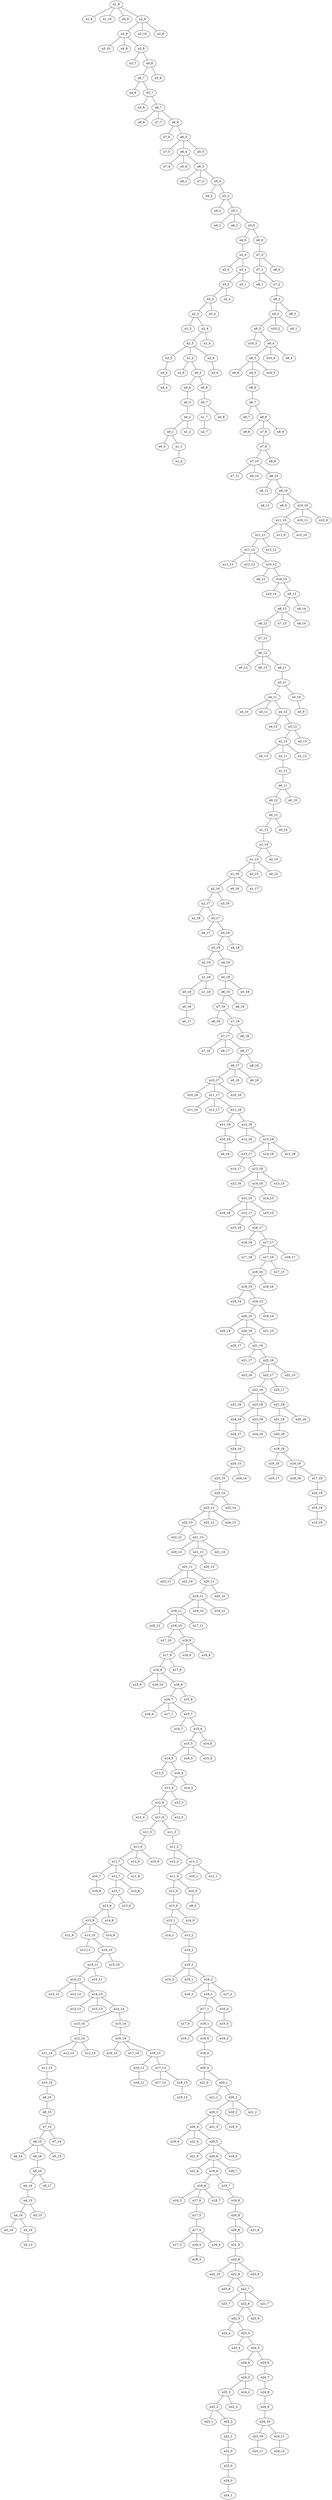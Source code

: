 graph G {
"n12_19";
"n7_16";
"n12_9";
"n10_7";
"n10_16";
"n13_7";
"n0_4";
"n22_4";
"n3_0";
"n21_5";
"n11_16";
"n2_16";
"n3_10";
"n16_3";
"n16_19";
"n13_11";
"n5_16";
"n13_1";
"n14_10";
"n17_3";
"n7_4";
"n1_3";
"n1_13";
"n16_12";
"n7_17";
"n17_12";
"n11_14";
"n11_12";
"n17_18";
"n19_1";
"n21_1";
"n19_4";
"n0_12";
"n7_10";
"n10_17";
"n3_2";
"n15_3";
"n24_17";
"n11_10";
"n16_11";
"n20_2";
"n4_17";
"n4_6";
"n20_6";
"n4_3";
"n10_3";
"n5_11";
"n10_11";
"n11_13";
"n23_16";
"n20_9";
"n2_13";
"n20_15";
"n6_8";
"n17_9";
"n9_12";
"n9_8";
"n2_0";
"n18_11";
"n5_4";
"n0_3";
"n1_16";
"n3_7";
"n20_13";
"n12_3";
"n17_10";
"n19_17";
"n8_18";
"n22_12";
"n16_14";
"n24_0";
"n22_10";
"n11_0";
"n12_17";
"n14_0";
"n21_6";
"n8_6";
"n5_12";
"n23_4";
"n11_18";
"n1_0";
"n23_10";
"n10_8";
"n12_11";
"n19_5";
"n7_5";
"n9_0";
"n15_2";
"n12_12";
"n18_12";
"n9_11";
"n4_9";
"n18_3";
"n3_8";
"n18_4";
"n13_5";
"n12_8";
"n4_1";
"n12_0";
"n2_19";
"n21_0";
"n13_18";
"n5_6";
"n11_19";
"n19_6";
"n16_6";
"n12_16";
"n11_15";
"n24_16";
"n24_1";
"n0_16";
"n18_18";
"n17_16";
"n4_0";
"n22_8";
"n19_9";
"n9_5";
"n24_9";
"n4_16";
"n3_9";
"n9_16";
"n15_12";
"n17_0";
"n13_14";
"n9_6";
"n18_8";
"n17_19";
"n21_17";
"n20_14";
"n13_8";
"n14_5";
"n16_15";
"n6_3";
"n3_19";
"n17_5";
"n14_2";
"n1_8";
"n7_15";
"n1_15";
"n5_2";
"n17_14";
"n18_5";
"n6_2";
"n13_4";
"n18_10";
"n10_13";
"n6_9";
"n22_16";
"n13_17";
"n1_9";
"n7_19";
"n24_18";
"n4_13";
"n22_19";
"n9_15";
"n20_8";
"n12_7";
"n24_10";
"n21_8";
"n10_14";
"n11_4";
"n4_7";
"n23_5";
"n9_4";
"n2_15";
"n20_4";
"n13_9";
"n7_9";
"n20_3";
"n7_8";
"n0_10";
"n7_1";
"n18_0";
"n16_5";
"n18_15";
"n14_16";
"n4_10";
"n10_19";
"n15_1";
"n11_7";
"n14_11";
"n10_4";
"n15_16";
"n13_13";
"n7_11";
"n23_7";
"n16_1";
"n15_9";
"n22_11";
"n24_5";
"n2_12";
"n8_5";
"n8_4";
"n22_13";
"n13_10";
"n3_5";
"n5_19";
"n24_11";
"n18_17";
"n23_18";
"n2_11";
"n14_7";
"n4_8";
"n10_0";
"n14_8";
"n8_1";
"n5_9";
"n10_15";
"n11_5";
"n6_10";
"n22_6";
"n15_19";
"n2_3";
"n23_12";
"n19_2";
"n23_13";
"n3_14";
"n0_19";
"n24_4";
"n18_6";
"n14_3";
"n21_12";
"n21_13";
"n1_7";
"n14_1";
"n23_1";
"n3_12";
"n20_19";
"n19_14";
"n0_2";
"n14_4";
"n6_15";
"n6_14";
"n4_2";
"n23_0";
"n6_1";
"n2_10";
"n10_1";
"n1_6";
"n23_2";
"n12_4";
"n8_13";
"n5_14";
"n22_14";
"n4_19";
"n23_11";
"n10_9";
"n0_1";
"n16_9";
"n24_19";
"n11_3";
"n15_5";
"n2_1";
"n24_8";
"n16_16";
"n18_16";
"n2_17";
"n22_3";
"n18_1";
"n20_1";
"n15_14";
"n9_3";
"n14_19";
"n6_13";
"n3_4";
"n13_0";
"n1_10";
"n20_17";
"n17_7";
"n4_15";
"n22_0";
"n12_5";
"n8_12";
"n8_11";
"n9_13";
"n21_7";
"n16_4";
"n18_9";
"n17_1";
"n22_18";
"n19_8";
"n10_12";
"n9_18";
"n17_8";
"n7_3";
"n0_11";
"n7_6";
"n6_4";
"n21_16";
"n11_17";
"n1_12";
"n9_19";
"n12_2";
"n23_15";
"n9_2";
"n14_18";
"n4_14";
"n0_6";
"n17_15";
"n21_19";
"n9_9";
"n19_10";
"n16_18";
"n5_1";
"n13_6";
"n17_17";
"n15_10";
"n23_8";
"n10_5";
"n22_1";
"n1_5";
"n21_3";
"n20_7";
"n1_11";
"n5_8";
"n14_12";
"n8_0";
"n21_11";
"n8_2";
"n23_17";
"n12_6";
"n14_17";
"n15_7";
"n19_16";
"n24_12";
"n4_5";
"n8_7";
"n7_7";
"n1_17";
"n4_11";
"n12_18";
"n19_18";
"n0_8";
"n18_14";
"n11_6";
"n13_12";
"n18_13";
"n11_11";
"n20_18";
"n13_3";
"n18_19";
"n2_8";
"n19_11";
"n15_6";
"n13_16";
"n8_19";
"n7_2";
"n22_5";
"n23_9";
"n15_18";
"n3_3";
"n17_13";
"n0_9";
"n2_2";
"n7_12";
"n3_6";
"n7_14";
"n13_15";
"n8_3";
"n24_7";
"n19_7";
"n6_16";
"n9_10";
"n2_5";
"n2_14";
"n0_13";
"n2_4";
"n2_6";
"n6_5";
"n24_13";
"n6_11";
"n10_6";
"n8_10";
"n17_6";
"n10_2";
"n15_17";
"n24_3";
"n0_5";
"n11_8";
"n15_13";
"n0_14";
"n0_7";
"n19_12";
"n15_15";
"n9_17";
"n23_19";
"n5_7";
"n12_13";
"n10_18";
"n3_11";
"n3_1";
"n18_7";
"n19_0";
"n8_15";
"n22_7";
"n8_9";
"n21_2";
"n5_13";
"n10_10";
"n16_7";
"n15_0";
"n14_6";
"n21_14";
"n3_15";
"n19_3";
"n5_17";
"n6_7";
"n11_1";
"n15_8";
"n11_9";
"n23_3";
"n6_19";
"n1_14";
"n16_0";
"n19_13";
"n16_13";
"n2_18";
"n8_16";
"n19_15";
"n5_10";
"n6_0";
"n22_9";
"n18_2";
"n7_0";
"n12_15";
"n17_2";
"n21_10";
"n9_7";
"n21_4";
"n22_17";
"n4_4";
"n12_1";
"n20_16";
"n22_2";
"n1_2";
"n14_13";
"n23_14";
"n1_19";
"n6_18";
"n16_17";
"n3_16";
"n0_0";
"n21_9";
"n17_4";
"n19_19";
"n1_1";
"n6_6";
"n5_3";
"n16_2";
"n5_18";
"n4_18";
"n7_13";
"n13_19";
"n21_15";
"n3_17";
"n24_2";
"n24_15";
"n20_5";
"n14_15";
"n1_18";
"n0_15";
"n15_4";
"n9_1";
"n22_15";
"n20_0";
"n20_10";
"n3_13";
"n12_14";
"n2_7";
"n23_6";
"n21_18";
"n5_15";
"n15_11";
"n16_10";
"n3_18";
"n8_8";
"n24_6";
"n13_2";
"n5_0";
"n9_14";
"n8_14";
"n24_14";
"n5_5";
"n14_14";
"n11_2";
"n4_12";
"n7_18";
"n2_9";
"n20_11";
"n6_17";
"n6_12";
"n16_8";
"n14_9";
"n20_12";
"n12_10";
"n0_18";
"n1_4";
"n17_11";
"n8_17";
"n0_17";
    "n2_12" -- "n2_13";
    "n11_11" -- "n12_11";
    "n16_8" -- "n15_8";
    "n8_17" -- "n8_16";
    "n9_13" -- "n9_14";
    "n11_6" -- "n10_6";
    "n24_0" -- "n24_1";
    "n23_13" -- "n24_13";
    "n11_18" -- "n11_19";
    "n6_6" -- "n7_6";
    "n3_17" -- "n4_17";
    "n11_7" -- "n11_8";
    "n3_1" -- "n2_1";
    "n16_0" -- "n15_0";
    "n3_9" -- "n4_9";
    "n13_18" -- "n14_18";
    "n20_5" -- "n19_5";
    "n4_15" -- "n3_15";
    "n11_7" -- "n10_7";
    "n0_7" -- "n0_8";
    "n13_0" -- "n14_0";
    "n5_0" -- "n6_0";
    "n16_7" -- "n16_6";
    "n18_10" -- "n17_10";
    "n18_6" -- "n18_5";
    "n20_3" -- "n19_3";
    "n15_2" -- "n15_1";
    "n19_11" -- "n19_10";
    "n13_9" -- "n12_9";
    "n0_1" -- "n0_0";
    "n21_11" -- "n22_11";
    "n20_15" -- "n20_14";
    "n7_19" -- "n8_19";
    "n4_14" -- "n3_14";
    "n18_11" -- "n18_12";
    "n14_10" -- "n15_10";
    "n19_15" -- "n19_14";
    "n10_15" -- "n9_15";
    "n7_19" -- "n7_18";
    "n24_5" -- "n24_6";
    "n13_16" -- "n13_15";
    "n14_5" -- "n13_5";
    "n20_0" -- "n21_0";
    "n24_9" -- "n24_10";
    "n10_10" -- "n10_11";
    "n16_13" -- "n16_12";
    "n8_6" -- "n8_7";
    "n0_5" -- "n0_6";
    "n4_8" -- "n5_8";
    "n6_3" -- "n6_2";
    "n17_17" -- "n17_18";
    "n3_19" -- "n2_19";
    "n21_18" -- "n20_18";
    "n18_19" -- "n17_19";
    "n18_15" -- "n18_14";
    "n24_8" -- "n24_9";
    "n21_19" -- "n20_19";
    "n20_0" -- "n20_1";
    "n5_19" -- "n5_18";
    "n15_5" -- "n16_5";
    "n21_11" -- "n21_10";
    "n6_15" -- "n5_15";
    "n24_5" -- "n24_4";
    "n18_0" -- "n19_0";
    "n0_12" -- "n0_13";
    "n2_11" -- "n1_11";
    "n9_4" -- "n8_4";
    "n1_16" -- "n1_17";
    "n22_13" -- "n22_12";
    "n4_16" -- "n4_15";
    "n3_2" -- "n2_2";
    "n8_8" -- "n9_8";
    "n2_5" -- "n3_5";
    "n0_13" -- "n0_14";
    "n7_12" -- "n6_12";
    "n22_8" -- "n23_8";
    "n18_16" -- "n19_16";
    "n10_13" -- "n10_14";
    "n13_7" -- "n13_8";
    "n17_17" -- "n18_17";
    "n16_9" -- "n15_9";
    "n11_10" -- "n11_9";
    "n20_2" -- "n19_2";
    "n6_4" -- "n5_4";
    "n21_12" -- "n20_12";
    "n11_18" -- "n12_18";
    "n1_9" -- "n1_10";
    "n7_17" -- "n7_16";
    "n13_8" -- "n14_8";
    "n21_13" -- "n20_13";
    "n21_16" -- "n21_17";
    "n6_5" -- "n7_5";
    "n1_16" -- "n0_16";
    "n1_13" -- "n1_14";
    "n14_11" -- "n15_11";
    "n0_3" -- "n0_2";
    "n1_9" -- "n0_9";
    "n7_9" -- "n6_9";
    "n20_3" -- "n21_3";
    "n8_5" -- "n8_6";
    "n11_4" -- "n11_5";
    "n0_11" -- "n0_12";
    "n5_3" -- "n4_3";
    "n10_17" -- "n10_16";
    "n15_16" -- "n16_16";
    "n7_10" -- "n6_10";
    "n11_17" -- "n12_17";
    "n16_17" -- "n16_18";
    "n20_16" -- "n20_17";
    "n21_12" -- "n21_11";
    "n13_1" -- "n14_1";
    "n6_11" -- "n5_11";
    "n6_5" -- "n5_5";
    "n11_6" -- "n12_6";
    "n19_8" -- "n20_8";
    "n13_7" -- "n13_6";
    "n24_10" -- "n24_11";
    "n6_12" -- "n6_13";
    "n7_9" -- "n7_10";
    "n8_13" -- "n8_14";
    "n4_11" -- "n3_11";
    "n9_17" -- "n9_16";
    "n11_0" -- "n12_0";
    "n17_9" -- "n17_8";
    "n6_7" -- "n6_8";
    "n11_2" -- "n12_2";
    "n24_3" -- "n24_2";
    "n5_1" -- "n6_1";
    "n18_9" -- "n18_8";
    "n11_11" -- "n11_12";
    "n13_10" -- "n13_11";
    "n22_18" -- "n22_19";
    "n20_9" -- "n21_9";
    "n9_4" -- "n10_4";
    "n11_14" -- "n11_15";
    "n1_15" -- "n2_15";
    "n7_18" -- "n8_18";
    "n13_18" -- "n13_19";
    "n6_19" -- "n6_18";
    "n20_11" -- "n20_10";
    "n2_9" -- "n2_8";
    "n16_7" -- "n17_7";
    "n9_10" -- "n9_9";
    "n23_18" -- "n24_18";
    "n3_8" -- "n3_7";
    "n5_2" -- "n4_2";
    "n16_14" -- "n17_14";
    "n16_1" -- "n16_0";
    "n7_0" -- "n8_0";
    "n13_1" -- "n13_2";
    "n11_12" -- "n12_12";
    "n15_14" -- "n16_14";
    "n21_18" -- "n21_19";
    "n0_19" -- "n0_18";
    "n8_7" -- "n9_7";
    "n8_8" -- "n8_9";
    "n23_14" -- "n22_14";
    "n22_7" -- "n21_7";
    "n0_5" -- "n0_4";
    "n2_16" -- "n3_16";
    "n17_1" -- "n17_0";
    "n3_3" -- "n3_4";
    "n23_3" -- "n22_3";
    "n11_10" -- "n12_10";
    "n13_17" -- "n14_17";
    "n4_12" -- "n4_13";
    "n1_16" -- "n2_16";
    "n22_16" -- "n23_16";
    "n7_18" -- "n7_17";
    "n1_19" -- "n1_18";
    "n1_14" -- "n2_14";
    "n4_11" -- "n4_12";
    "n18_6" -- "n17_6";
    "n15_19" -- "n14_19";
    "n6_7" -- "n7_7";
    "n2_12" -- "n1_12";
    "n11_19" -- "n10_19";
    "n3_12" -- "n3_13";
    "n8_17" -- "n9_17";
    "n22_13" -- "n21_13";
    "n17_6" -- "n17_5";
    "n14_14" -- "n15_14";
    "n7_15" -- "n7_14";
    "n0_1" -- "n1_1";
    "n24_15" -- "n24_14";
    "n3_9" -- "n3_10";
    "n19_19" -- "n19_18";
    "n8_13" -- "n7_13";
    "n3_17" -- "n3_18";
    "n19_6" -- "n19_7";
    "n16_2" -- "n17_2";
    "n20_1" -- "n21_1";
    "n13_4" -- "n13_3";
    "n2_3" -- "n1_3";
    "n0_7" -- "n1_7";
    "n4_7" -- "n4_6";
    "n8_10" -- "n8_11";
    "n2_5" -- "n2_6";
    "n12_14" -- "n12_15";
    "n17_5" -- "n17_4";
    "n11_12" -- "n11_13";
    "n11_0" -- "n10_0";
    "n19_15" -- "n20_15";
    "n1_5" -- "n1_6";
    "n2_12" -- "n2_11";
    "n14_11" -- "n14_12";
    "n24_6" -- "n24_7";
    "n23_19" -- "n24_19";
    "n20_15" -- "n21_15";
    "n8_2" -- "n8_3";
    "n2_17" -- "n2_18";
    "n22_16" -- "n22_15";
    "n10_7" -- "n10_8";
    "n20_11" -- "n19_11";
    "n14_10" -- "n14_11";
    "n20_16" -- "n21_16";
    "n20_6" -- "n20_7";
    "n22_16" -- "n22_17";
    "n22_7" -- "n23_7";
    "n4_7" -- "n5_7";
    "n10_13" -- "n9_13";
    "n17_16" -- "n17_15";
    "n9_17" -- "n9_18";
    "n16_1" -- "n17_1";
    "n1_1" -- "n1_0";
    "n4_12" -- "n3_12";
    "n15_7" -- "n14_7";
    "n24_17" -- "n24_16";
    "n10_12" -- "n9_12";
    "n22_9" -- "n22_10";
    "n3_5" -- "n4_5";
    "n22_5" -- "n22_4";
    "n3_12" -- "n2_12";
    "n1_15" -- "n0_15";
    "n6_7" -- "n6_6";
    "n10_17" -- "n10_18";
    "n22_8" -- "n22_7";
    "n17_17" -- "n17_16";
    "n2_16" -- "n2_17";
    "n20_6" -- "n21_6";
    "n12_18" -- "n12_19";
    "n3_18" -- "n4_18";
    "n2_4" -- "n1_4";
    "n19_11" -- "n19_12";
    "n5_19" -- "n6_19";
    "n6_15" -- "n6_14";
    "n24_3" -- "n23_3";
    "n13_17" -- "n13_16";
    "n23_10" -- "n23_11";
    "n11_2" -- "n11_1";
    "n19_11" -- "n18_11";
    "n8_13" -- "n8_12";
    "n14_14" -- "n13_14";
    "n11_1" -- "n10_1";
    "n20_6" -- "n19_6";
    "n9_15" -- "n8_15";
    "n19_0" -- "n20_0";
    "n19_18" -- "n19_17";
    "n1_11" -- "n0_11";
    "n14_13" -- "n13_13";
    "n15_5" -- "n15_4";
    "n20_8" -- "n21_8";
    "n24_7" -- "n24_8";
    "n23_2" -- "n23_1";
    "n4_14" -- "n5_14";
    "n5_1" -- "n4_1";
    "n13_9" -- "n14_9";
    "n20_1" -- "n20_2";
    "n13_0" -- "n13_1";
    "n23_13" -- "n23_12";
    "n18_19" -- "n18_18";
    "n6_12" -- "n5_12";
    "n10_12" -- "n10_13";
    "n12_0" -- "n13_0";
    "n15_16" -- "n15_15";
    "n5_16" -- "n4_16";
    "n3_3" -- "n2_3";
    "n8_12" -- "n7_12";
    "n5_1" -- "n5_0";
    "n18_6" -- "n18_7";
    "n12_7" -- "n12_8";
    "n17_16" -- "n18_16";
    "n13_9" -- "n13_10";
    "n14_12" -- "n15_12";
    "n13_16" -- "n12_16";
    "n13_16" -- "n14_16";
    "n21_9" -- "n22_9";
    "n19_19" -- "n18_19";
    "n8_8" -- "n7_8";
    "n16_7" -- "n15_7";
    "n5_7" -- "n5_6";
    "n11_5" -- "n11_6";
    "n18_1" -- "n18_2";
    "n15_2" -- "n15_3";
    "n19_6" -- "n18_6";
    "n17_1" -- "n18_1";
    "n6_6" -- "n6_5";
    "n17_19" -- "n16_19";
    "n23_18" -- "n23_19";
    "n20_4" -- "n19_4";
    "n11_6" -- "n11_7";
    "n20_19" -- "n19_19";
    "n0_4" -- "n0_3";
    "n9_13" -- "n8_13";
    "n11_17" -- "n11_16";
    "n20_8" -- "n20_9";
    "n14_2" -- "n15_2";
    "n3_8" -- "n4_8";
    "n12_18" -- "n13_18";
    "n16_17" -- "n17_17";
    "n16_14" -- "n16_13";
    "n2_17" -- "n3_17";
    "n16_19" -- "n15_19";
    "n7_10" -- "n7_11";
    "n3_2" -- "n3_3";
    "n0_6" -- "n0_7";
    "n13_2" -- "n14_2";
    "n22_9" -- "n23_9";
    "n21_11" -- "n20_11";
    "n10_10" -- "n10_9";
    "n20_5" -- "n21_5";
    "n6_3" -- "n7_3";
    "n18_11" -- "n17_11";
    "n19_7" -- "n19_8";
    "n5_14" -- "n5_13";
    "n20_4" -- "n21_4";
    "n9_10" -- "n9_11";
    "n2_19" -- "n1_19";
    "n1_5" -- "n0_5";
    "n14_12" -- "n13_12";
    "n11_12" -- "n10_12";
    "n1_19" -- "n0_19";
    "n20_15" -- "n20_16";
    "n17_4" -- "n17_3";
    "n17_4" -- "n18_4";
    "n17_9" -- "n16_9";
    "n16_14" -- "n16_15";
    "n0_2" -- "n1_2";
    "n18_9" -- "n19_9";
    "n9_3" -- "n10_3";
    "n9_17" -- "n10_17";
    "n7_1" -- "n8_1";
    "n11_4" -- "n11_3";
    "n8_10" -- "n9_10";
    "n9_5" -- "n9_6";
    "n10_17" -- "n11_17";
    "n5_0" -- "n4_0";
    "n12_14" -- "n11_14";
    "n5_7" -- "n6_7";
    "n1_14" -- "n1_15";
    "n9_10" -- "n10_10";
    "n24_4" -- "n24_3";
    "n23_5" -- "n23_4";
    "n21_13" -- "n21_12";
    "n22_6" -- "n23_6";
    "n18_11" -- "n18_10";
    "n9_2" -- "n9_1";
    "n20_5" -- "n20_6";
    "n18_1" -- "n19_1";
    "n13_14" -- "n12_14";
    "n20_2" -- "n21_2";
    "n14_16" -- "n14_15";
    "n8_2" -- "n9_2";
    "n9_3" -- "n9_4";
    "n16_9" -- "n16_10";
    "n14_16" -- "n15_16";
    "n14_5" -- "n14_4";
    "n3_0" -- "n2_0";
    "n23_0" -- "n24_0";
    "n4_8" -- "n4_7";
    "n21_13" -- "n21_14";
    "n16_8" -- "n16_7";
    "n21_16" -- "n22_16";
    "n14_13" -- "n15_13";
    "n23_15" -- "n23_14";
    "n5_10" -- "n5_9";
    "n5_2" -- "n5_1";
    "n16_13" -- "n17_13";
    "n11_15" -- "n10_15";
    "n15_16" -- "n15_17";
    "n5_11" -- "n5_10";
    "n8_15" -- "n7_15";
    "n3_1" -- "n3_2";
    "n23_3" -- "n23_2";
    "n13_8" -- "n13_9";
    "n23_5" -- "n24_5";
    "n5_3" -- "n5_2";
    "n15_5" -- "n14_5";
    "n7_15" -- "n6_15";
    "n17_13" -- "n17_12";
    "n0_11" -- "n0_10";
    "n9_4" -- "n9_5";
    "n6_12" -- "n6_11";
    "n23_2" -- "n22_2";
    "n9_5" -- "n10_5";
    "n15_7" -- "n15_6";
    "n6_4" -- "n7_4";
    "n0_18" -- "n0_17";
    "n24_16" -- "n24_15";
    "n17_4" -- "n16_4";
    "n16_9" -- "n16_8";
    "n2_5" -- "n1_5";
    "n11_10" -- "n11_11";
    "n24_18" -- "n24_17";
    "n11_17" -- "n11_18";
    "n22_18" -- "n21_18";
    "n11_1" -- "n12_1";
    "n2_4" -- "n2_5";
    "n20_2" -- "n20_3";
    "n2_9" -- "n2_10";
    "n16_12" -- "n16_11";
    "n16_2" -- "n16_3";
    "n2_9" -- "n3_9";
    "n22_18" -- "n23_18";
    "n18_13" -- "n19_13";
    "n1_15" -- "n1_16";
    "n6_4" -- "n6_3";
    "n18_1" -- "n18_0";
    "n6_5" -- "n6_4";
    "n22_6" -- "n22_5";
    "n14_12" -- "n14_13";
    "n4_0" -- "n3_0";
    "n15_6" -- "n14_6";
    "n4_19" -- "n5_19";
    "n9_5" -- "n8_5";
    "n3_19" -- "n4_19";
    "n15_2" -- "n16_2";
    "n15_17" -- "n15_18";
    "n15_6" -- "n15_5";
    "n15_17" -- "n16_17";
    "n24_10" -- "n23_10";
    "n22_17" -- "n23_17";
    "n3_9" -- "n3_8";
    "n4_5" -- "n4_4";
    "n7_2" -- "n8_2";
    "n0_2" -- "n0_1";
    "n5_11" -- "n4_11";
    "n22_5" -- "n23_5";
    "n11_7" -- "n12_7";
    "n10_19" -- "n9_19";
    "n3_0" -- "n3_1";
    "n13_4" -- "n12_4";
    "n20_4" -- "n20_5";
    "n2_3" -- "n2_4";
    "n10_10" -- "n11_10";
    "n10_0" -- "n9_0";
    "n17_13" -- "n18_13";
    "n22_0" -- "n23_0";
    "n12_7" -- "n13_7";
    "n1_7" -- "n2_7";
    "n22_17" -- "n22_18";
    "n24_11" -- "n24_12";
    "n12_4" -- "n12_3";
    "n12_4" -- "n12_5";
    "n6_16" -- "n5_16";
    "n16_2" -- "n16_1";
    "n7_17" -- "n6_17";
    "n14_4" -- "n14_3";
    "n1_9" -- "n1_8";
    "n14_13" -- "n14_14";
    "n7_1" -- "n7_2";
    "n5_16" -- "n5_17";
    "n4_15" -- "n4_14";
    "n3_18" -- "n3_19";
    "n9_2" -- "n10_2";
    "n22_9" -- "n22_8";
    "n20_3" -- "n20_4";
    "n6_0" -- "n7_0";
    "n22_1" -- "n22_0";
    "n14_4" -- "n13_4";
    "n13_10" -- "n14_10";
    "n6_3" -- "n5_3";
    "n6_19" -- "n7_19";
    "n11_3" -- "n11_2";
    "n23_14" -- "n23_13";
    "n2_6" -- "n3_6";
    "n9_2" -- "n9_3";
    "n18_10" -- "n18_9";
    "n6_15" -- "n6_16";
    "n18_16" -- "n18_15";
    "n11_1" -- "n11_0";
    "n0_13" -- "n1_13";
    "n23_13" -- "n22_13";
    "n7_0" -- "n7_1";
    "n18_4" -- "n18_3";
    "n22_2" -- "n22_1";
    "n13_18" -- "n13_17";
    "n8_7" -- "n8_8";
    "n4_11" -- "n4_10";
    "n12_14" -- "n12_13";
    "n1_9" -- "n2_9";
    "n7_17" -- "n8_17";
    "n12_4" -- "n11_4";
    "n24_15" -- "n23_15";
    "n18_9" -- "n17_9";
    "n7_8" -- "n7_9";
    "n7_10" -- "n8_10";
    "n22_7" -- "n22_6";
    "n18_15" -- "n19_15";
}
